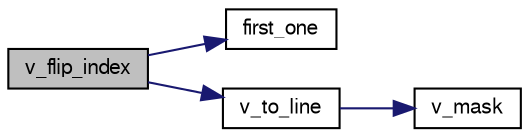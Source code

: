 digraph "v_flip_index"
{
 // LATEX_PDF_SIZE
  bgcolor="transparent";
  edge [fontname="FreeSans",fontsize="10",labelfontname="FreeSans",labelfontsize="10"];
  node [fontname="FreeSans",fontsize="10",shape=record];
  rankdir="LR";
  Node1 [label="v_flip_index",height=0.2,width=0.4,color="black", fillcolor="grey75", style="filled", fontcolor="black",tooltip=" "];
  Node1 -> Node2 [color="midnightblue",fontsize="10",style="solid",fontname="FreeSans"];
  Node2 [label="first_one",height=0.2,width=0.4,color="black",URL="$generate__count__flip_8c.html#a04572fb0ed3f98f9472e3e5041571c73",tooltip=" "];
  Node1 -> Node3 [color="midnightblue",fontsize="10",style="solid",fontname="FreeSans"];
  Node3 [label="v_to_line",height=0.2,width=0.4,color="black",URL="$generate__count__flip_8c.html#ac68f6245b45273d961194ec2cf1aadd6",tooltip=" "];
  Node3 -> Node4 [color="midnightblue",fontsize="10",style="solid",fontname="FreeSans"];
  Node4 [label="v_mask",height=0.2,width=0.4,color="black",URL="$generate__count__flip_8c.html#af651e225a4f0f665802ab36bd4e6c33b",tooltip=" "];
}
